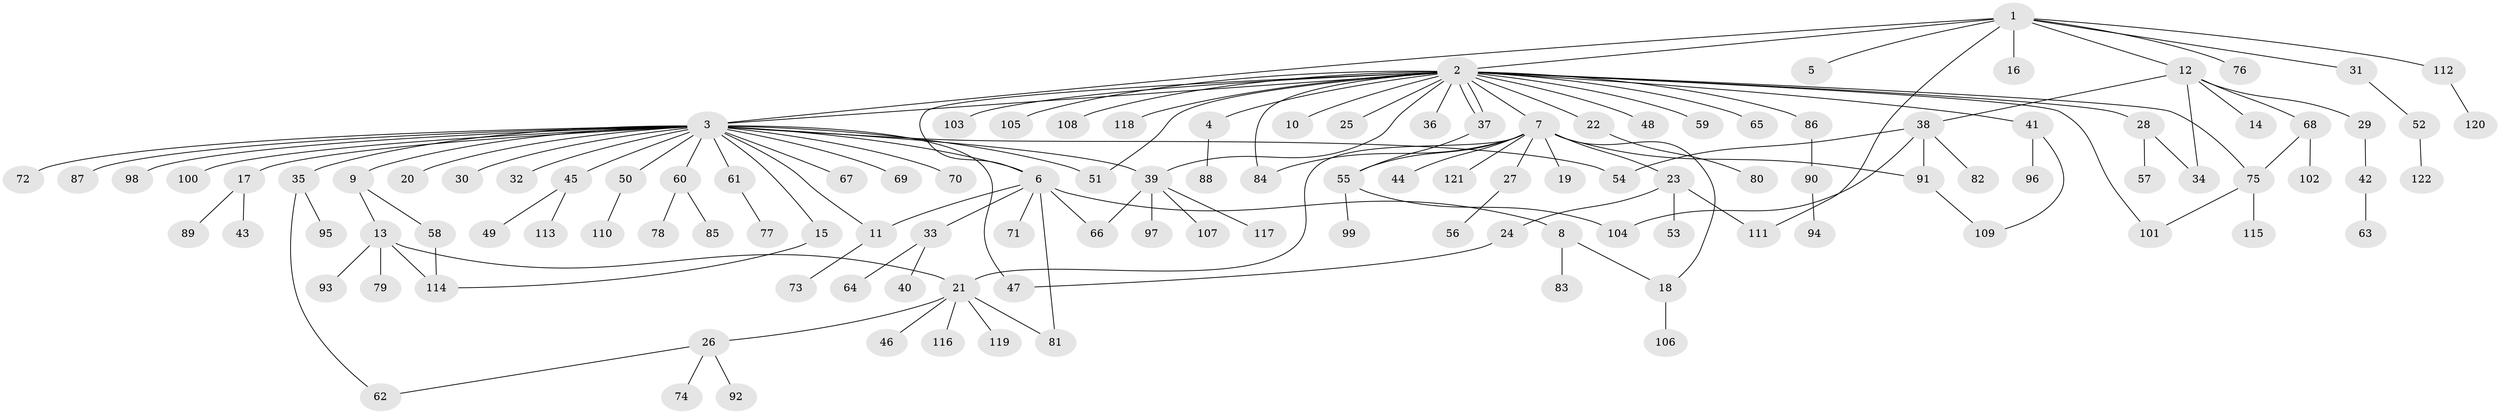 // Generated by graph-tools (version 1.1) at 2025/01/03/09/25 03:01:53]
// undirected, 122 vertices, 145 edges
graph export_dot {
graph [start="1"]
  node [color=gray90,style=filled];
  1;
  2;
  3;
  4;
  5;
  6;
  7;
  8;
  9;
  10;
  11;
  12;
  13;
  14;
  15;
  16;
  17;
  18;
  19;
  20;
  21;
  22;
  23;
  24;
  25;
  26;
  27;
  28;
  29;
  30;
  31;
  32;
  33;
  34;
  35;
  36;
  37;
  38;
  39;
  40;
  41;
  42;
  43;
  44;
  45;
  46;
  47;
  48;
  49;
  50;
  51;
  52;
  53;
  54;
  55;
  56;
  57;
  58;
  59;
  60;
  61;
  62;
  63;
  64;
  65;
  66;
  67;
  68;
  69;
  70;
  71;
  72;
  73;
  74;
  75;
  76;
  77;
  78;
  79;
  80;
  81;
  82;
  83;
  84;
  85;
  86;
  87;
  88;
  89;
  90;
  91;
  92;
  93;
  94;
  95;
  96;
  97;
  98;
  99;
  100;
  101;
  102;
  103;
  104;
  105;
  106;
  107;
  108;
  109;
  110;
  111;
  112;
  113;
  114;
  115;
  116;
  117;
  118;
  119;
  120;
  121;
  122;
  1 -- 2;
  1 -- 3;
  1 -- 5;
  1 -- 12;
  1 -- 16;
  1 -- 31;
  1 -- 76;
  1 -- 111;
  1 -- 112;
  2 -- 3;
  2 -- 4;
  2 -- 6;
  2 -- 7;
  2 -- 10;
  2 -- 22;
  2 -- 25;
  2 -- 28;
  2 -- 36;
  2 -- 37;
  2 -- 37;
  2 -- 39;
  2 -- 41;
  2 -- 48;
  2 -- 51;
  2 -- 59;
  2 -- 65;
  2 -- 75;
  2 -- 84;
  2 -- 86;
  2 -- 101;
  2 -- 103;
  2 -- 105;
  2 -- 108;
  2 -- 118;
  3 -- 6;
  3 -- 9;
  3 -- 11;
  3 -- 15;
  3 -- 17;
  3 -- 20;
  3 -- 30;
  3 -- 32;
  3 -- 35;
  3 -- 39;
  3 -- 45;
  3 -- 47;
  3 -- 50;
  3 -- 51;
  3 -- 54;
  3 -- 60;
  3 -- 61;
  3 -- 67;
  3 -- 69;
  3 -- 70;
  3 -- 72;
  3 -- 87;
  3 -- 98;
  3 -- 100;
  4 -- 88;
  6 -- 8;
  6 -- 11;
  6 -- 33;
  6 -- 66;
  6 -- 71;
  6 -- 81;
  7 -- 18;
  7 -- 19;
  7 -- 21;
  7 -- 23;
  7 -- 27;
  7 -- 44;
  7 -- 55;
  7 -- 84;
  7 -- 91;
  7 -- 121;
  8 -- 18;
  8 -- 83;
  9 -- 13;
  9 -- 58;
  11 -- 73;
  12 -- 14;
  12 -- 29;
  12 -- 34;
  12 -- 38;
  12 -- 68;
  13 -- 21;
  13 -- 79;
  13 -- 93;
  13 -- 114;
  15 -- 114;
  17 -- 43;
  17 -- 89;
  18 -- 106;
  21 -- 26;
  21 -- 46;
  21 -- 81;
  21 -- 116;
  21 -- 119;
  22 -- 80;
  23 -- 24;
  23 -- 53;
  23 -- 111;
  24 -- 47;
  26 -- 62;
  26 -- 74;
  26 -- 92;
  27 -- 56;
  28 -- 34;
  28 -- 57;
  29 -- 42;
  31 -- 52;
  33 -- 40;
  33 -- 64;
  35 -- 62;
  35 -- 95;
  37 -- 55;
  38 -- 54;
  38 -- 82;
  38 -- 91;
  38 -- 104;
  39 -- 66;
  39 -- 97;
  39 -- 107;
  39 -- 117;
  41 -- 96;
  41 -- 109;
  42 -- 63;
  45 -- 49;
  45 -- 113;
  50 -- 110;
  52 -- 122;
  55 -- 99;
  55 -- 104;
  58 -- 114;
  60 -- 78;
  60 -- 85;
  61 -- 77;
  68 -- 75;
  68 -- 102;
  75 -- 101;
  75 -- 115;
  86 -- 90;
  90 -- 94;
  91 -- 109;
  112 -- 120;
}

